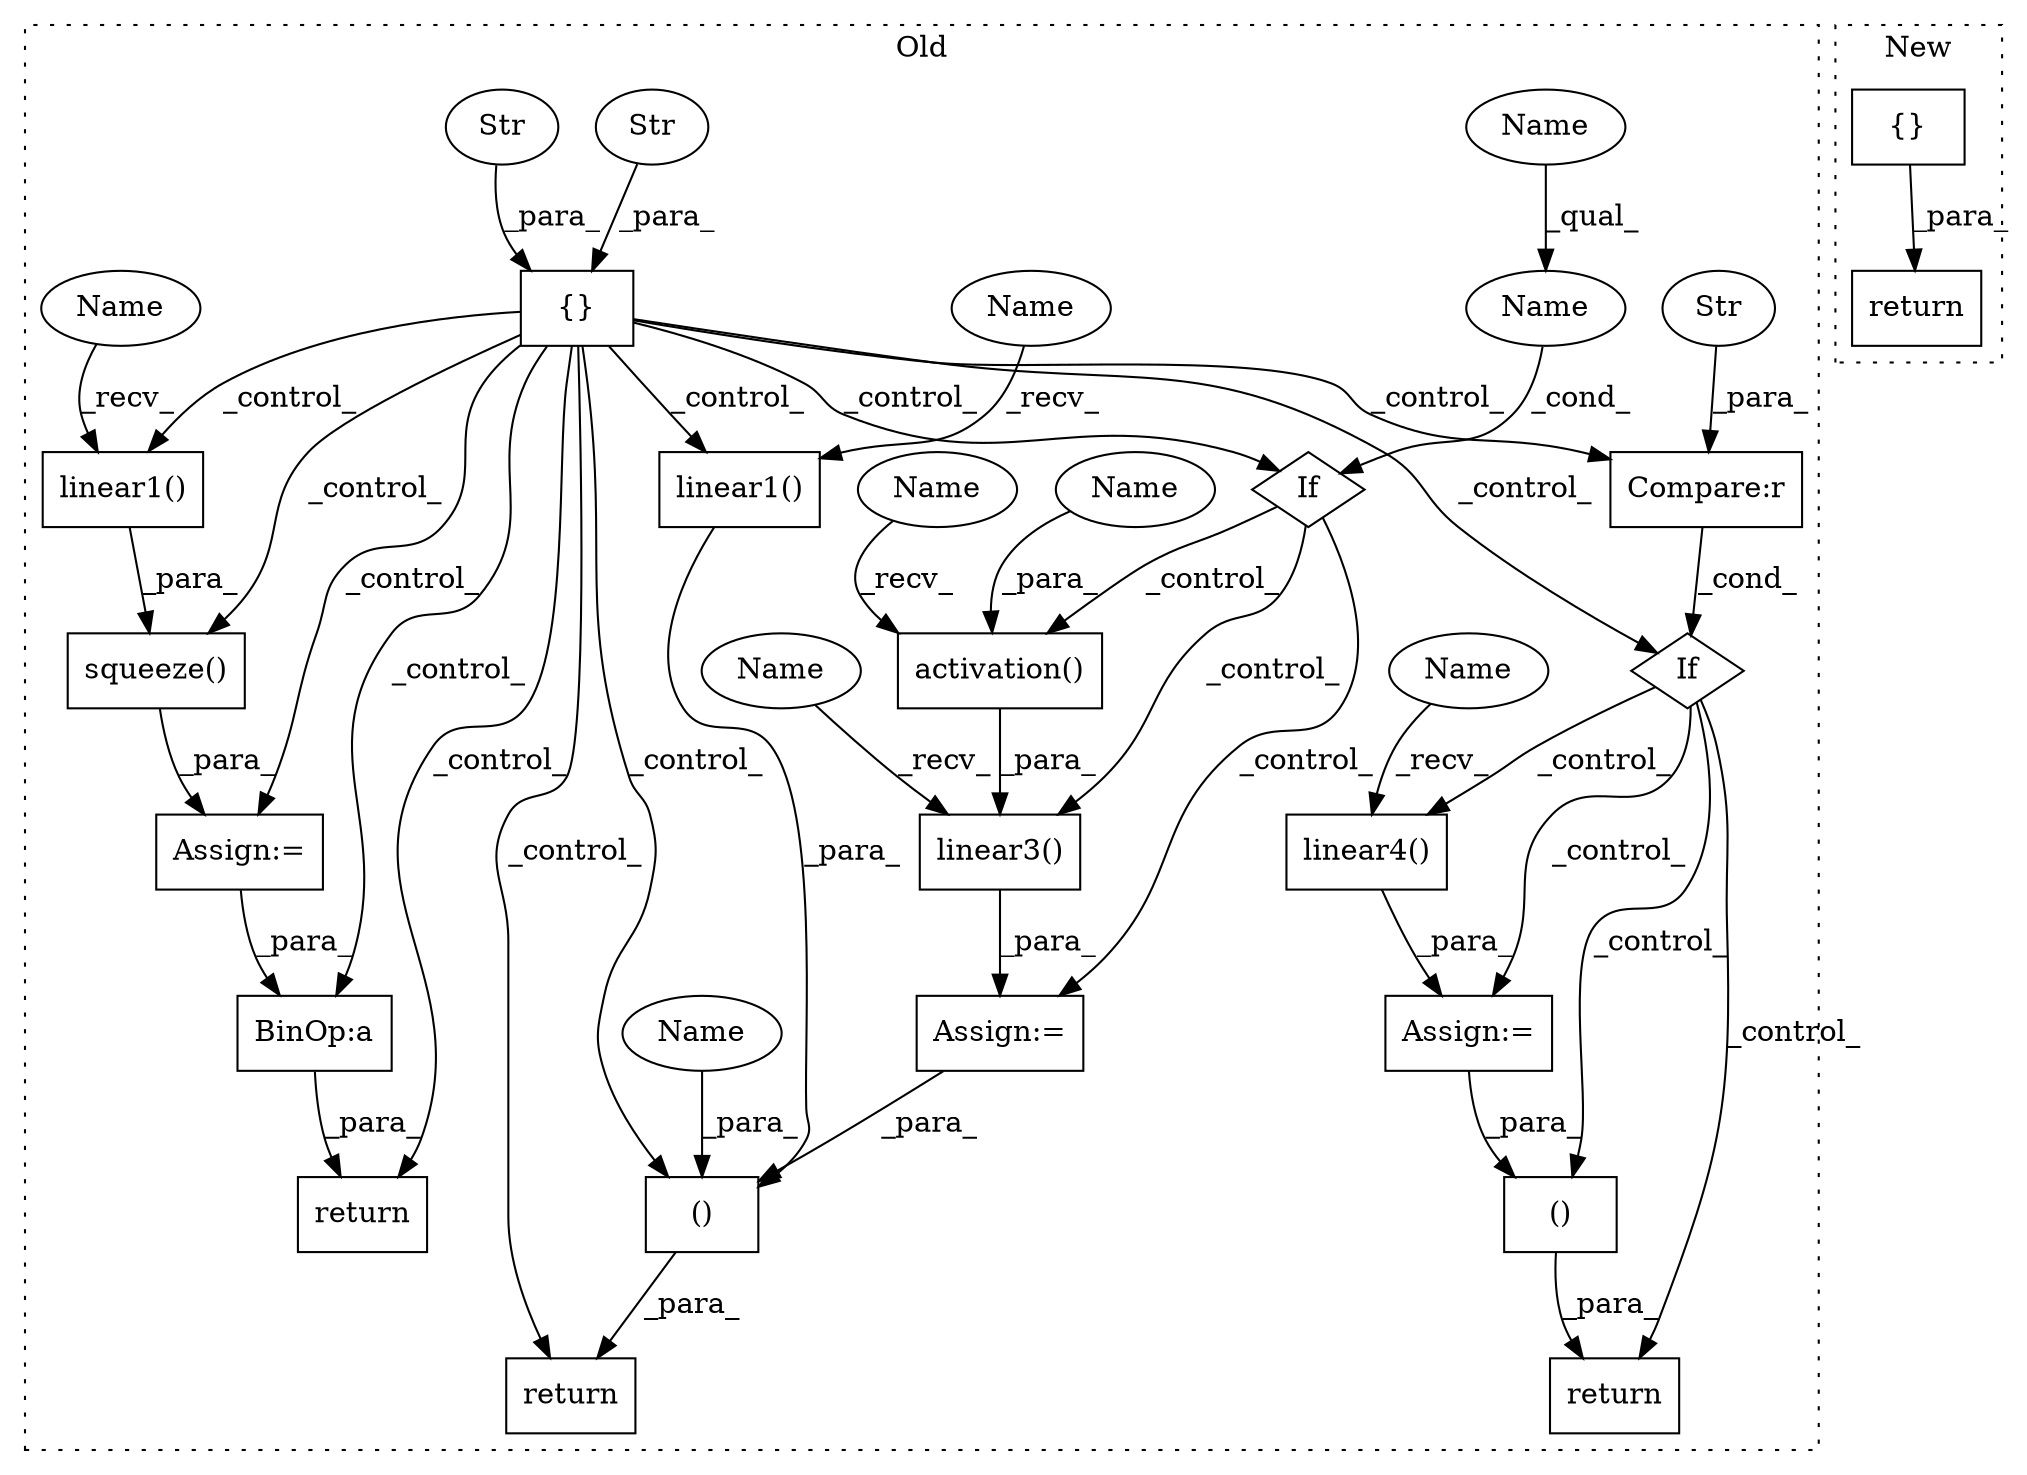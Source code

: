 digraph G {
subgraph cluster0 {
1 [label="linear4()" a="75" s="19178,19192" l="13,1" shape="box"];
3 [label="If" a="96" s="19048,19084" l="0,18" shape="diamond"];
4 [label="()" a="54" s="19227" l="15" shape="box"];
5 [label="Compare:r" a="40" s="19048" l="36" shape="box"];
6 [label="Str" a="66" s="19077" l="7" shape="ellipse"];
7 [label="Assign:=" a="68" s="19175" l="3" shape="box"];
9 [label="return" a="93" s="19210" l="7" shape="box"];
10 [label="{}" a="59" s="18250,18294" l="1,0" shape="box"];
11 [label="If" a="96" s="18470,18493" l="3,22" shape="diamond"];
12 [label="linear1()" a="75" s="18343,18357" l="13,1" shape="box"];
13 [label="()" a="54" s="18765" l="26" shape="box"];
14 [label="BinOp:a" a="82" s="19022" l="3" shape="box"];
15 [label="linear1()" a="75" s="18896,18910" l="13,1" shape="box"];
16 [label="Str" a="66" s="18264" l="15" shape="ellipse"];
17 [label="Str" a="66" s="18281" l="13" shape="ellipse"];
18 [label="linear3()" a="75" s="18527,18566" l="13,1" shape="box"];
19 [label="Name" a="87" s="18473" l="20" shape="ellipse"];
20 [label="activation()" a="75" s="18540,18565" l="16,1" shape="box"];
21 [label="Assign:=" a="68" s="18524" l="3" shape="box"];
22 [label="Assign:=" a="68" s="18879" l="3" shape="box"];
23 [label="return" a="93" s="18749" l="7" shape="box"];
24 [label="squeeze()" a="75" s="18882,18911" l="14,1" shape="box"];
25 [label="return" a="93" s="19002" l="7" shape="box"];
26 [label="Name" a="87" s="18540" l="4" shape="ellipse"];
27 [label="Name" a="87" s="18473" l="4" shape="ellipse"];
28 [label="Name" a="87" s="18343" l="4" shape="ellipse"];
29 [label="Name" a="87" s="18527" l="4" shape="ellipse"];
30 [label="Name" a="87" s="18896" l="4" shape="ellipse"];
31 [label="Name" a="87" s="19178" l="4" shape="ellipse"];
32 [label="Name" a="87" s="18767" l="9" shape="ellipse"];
33 [label="Name" a="87" s="18556" l="9" shape="ellipse"];
label = "Old";
style="dotted";
}
subgraph cluster1 {
2 [label="{}" a="95" s="15985,16084" l="1,1" shape="box"];
8 [label="return" a="93" s="15978" l="7" shape="box"];
label = "New";
style="dotted";
}
1 -> 7 [label="_para_"];
2 -> 8 [label="_para_"];
3 -> 4 [label="_control_"];
3 -> 1 [label="_control_"];
3 -> 7 [label="_control_"];
3 -> 9 [label="_control_"];
4 -> 9 [label="_para_"];
5 -> 3 [label="_cond_"];
6 -> 5 [label="_para_"];
7 -> 4 [label="_para_"];
10 -> 25 [label="_control_"];
10 -> 5 [label="_control_"];
10 -> 13 [label="_control_"];
10 -> 12 [label="_control_"];
10 -> 23 [label="_control_"];
10 -> 14 [label="_control_"];
10 -> 15 [label="_control_"];
10 -> 22 [label="_control_"];
10 -> 11 [label="_control_"];
10 -> 3 [label="_control_"];
10 -> 24 [label="_control_"];
11 -> 18 [label="_control_"];
11 -> 20 [label="_control_"];
11 -> 21 [label="_control_"];
12 -> 13 [label="_para_"];
13 -> 23 [label="_para_"];
14 -> 25 [label="_para_"];
15 -> 24 [label="_para_"];
16 -> 10 [label="_para_"];
17 -> 10 [label="_para_"];
18 -> 21 [label="_para_"];
19 -> 11 [label="_cond_"];
20 -> 18 [label="_para_"];
21 -> 13 [label="_para_"];
22 -> 14 [label="_para_"];
24 -> 22 [label="_para_"];
26 -> 20 [label="_recv_"];
27 -> 19 [label="_qual_"];
28 -> 12 [label="_recv_"];
29 -> 18 [label="_recv_"];
30 -> 15 [label="_recv_"];
31 -> 1 [label="_recv_"];
32 -> 13 [label="_para_"];
33 -> 20 [label="_para_"];
}